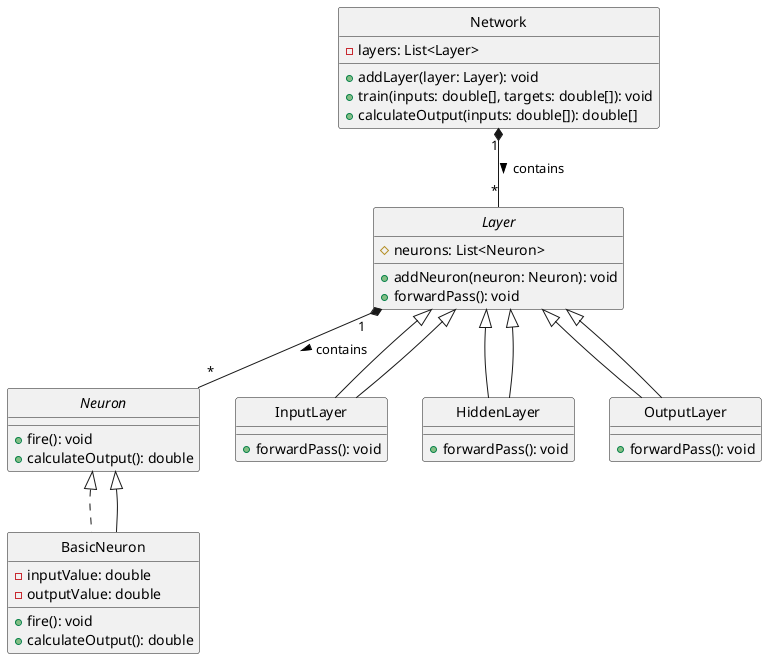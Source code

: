 @startuml
skinparam style strictuml

interface Neuron {
    +fire(): void
    +calculateOutput(): double
}

class BasicNeuron implements Neuron {
    -inputValue: double
    -outputValue: double
    +fire(): void
    +calculateOutput(): double
}

abstract class Layer {
    #neurons: List<Neuron>
    +addNeuron(neuron: Neuron): void
    +forwardPass(): void
}

class InputLayer extends Layer {
    +forwardPass(): void
}

class HiddenLayer extends Layer {
    +forwardPass(): void
}

class OutputLayer extends Layer {
    +forwardPass(): void
}

class Network {
    -layers: List<Layer>
    +addLayer(layer: Layer): void
    +train(inputs: double[], targets: double[]): void
    +calculateOutput(inputs: double[]): double[]
}

Neuron <|-- BasicNeuron
Layer <|-- InputLayer
Layer <|-- HiddenLayer
Layer <|-- OutputLayer
Layer "1" *-- "*" Neuron : contains >
Network "1" *-- "*" Layer : contains >

@enduml
